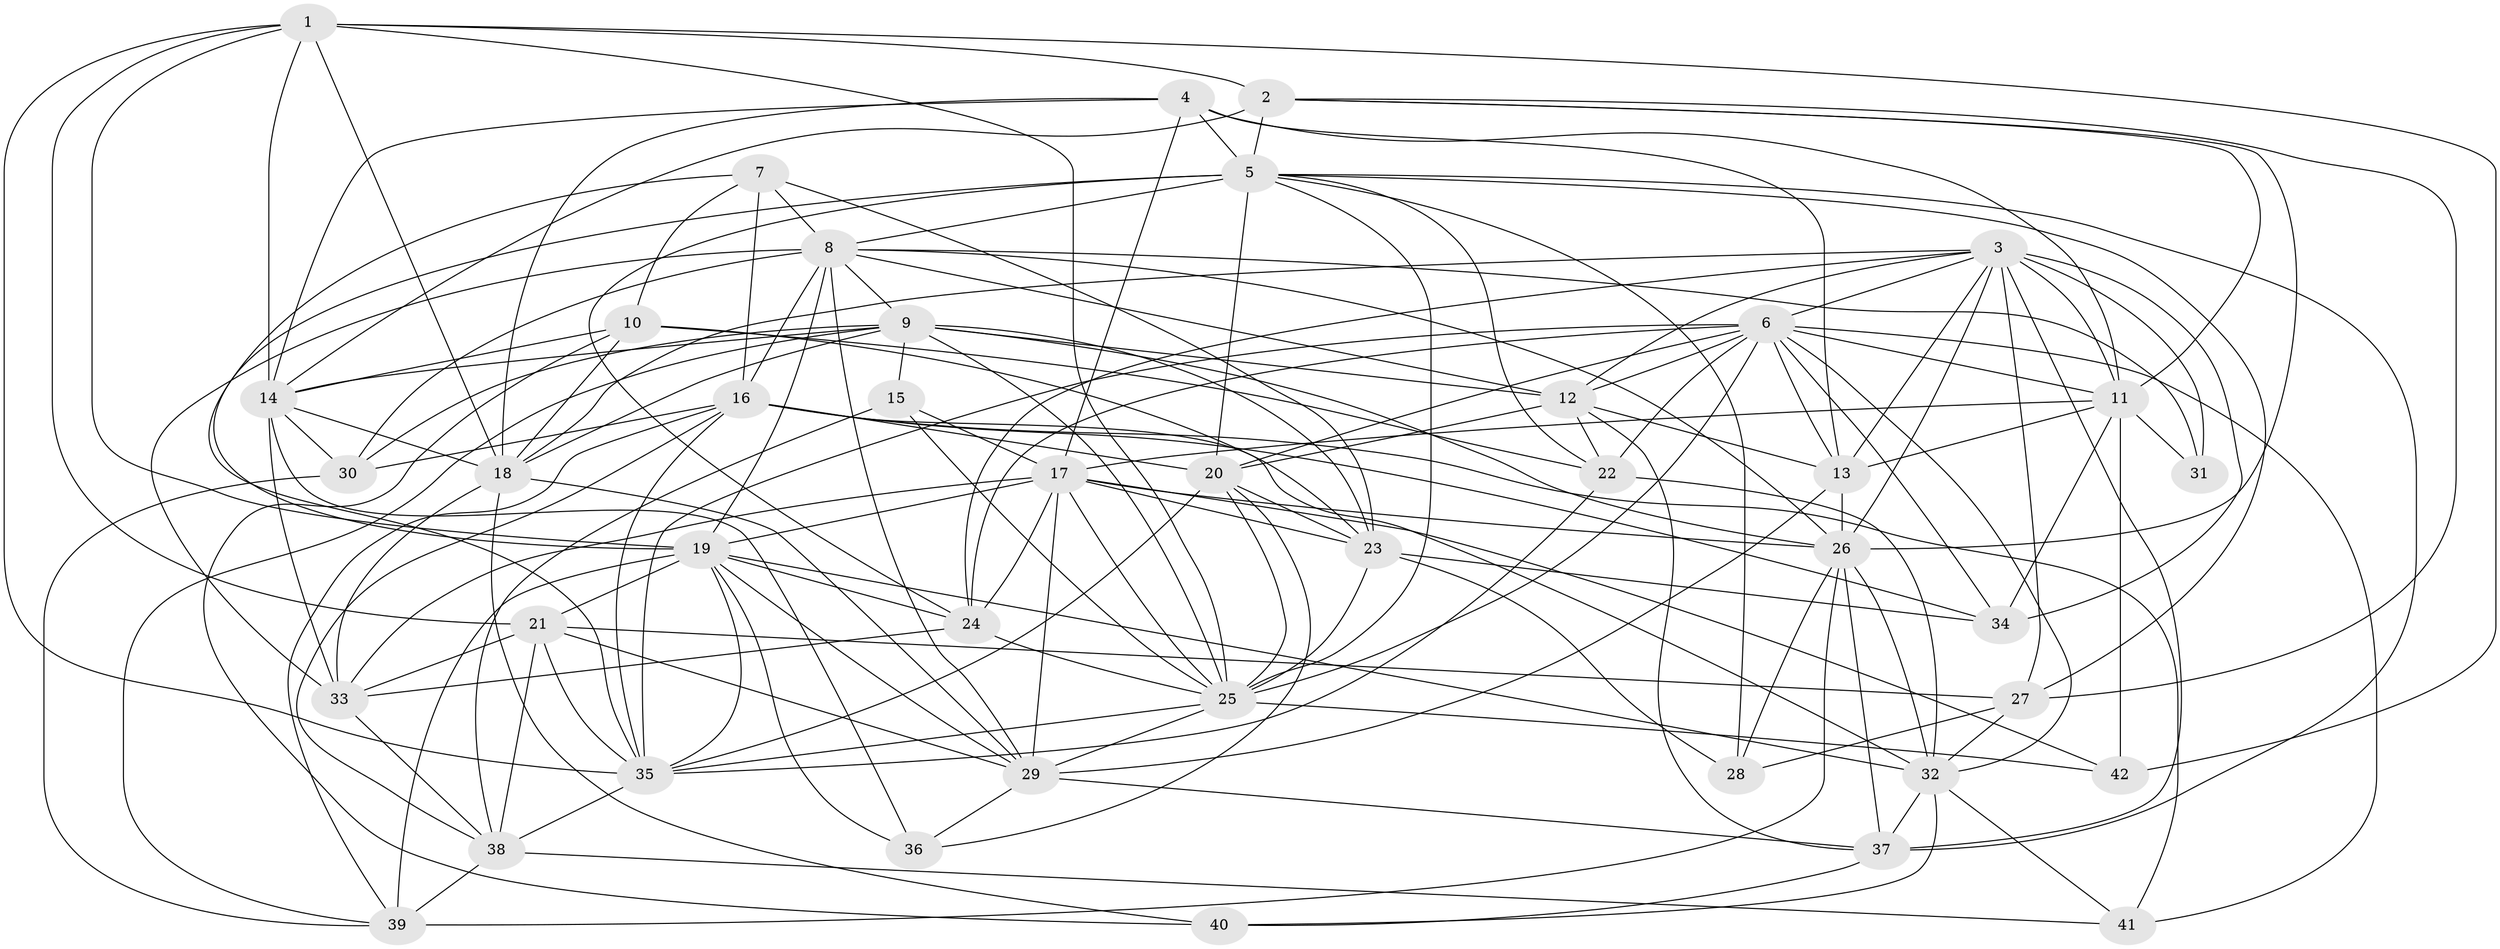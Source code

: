 // original degree distribution, {4: 1.0}
// Generated by graph-tools (version 1.1) at 2025/54/03/04/25 22:54:05]
// undirected, 42 vertices, 158 edges
graph export_dot {
  node [color=gray90,style=filled];
  1;
  2;
  3;
  4;
  5;
  6;
  7;
  8;
  9;
  10;
  11;
  12;
  13;
  14;
  15;
  16;
  17;
  18;
  19;
  20;
  21;
  22;
  23;
  24;
  25;
  26;
  27;
  28;
  29;
  30;
  31;
  32;
  33;
  34;
  35;
  36;
  37;
  38;
  39;
  40;
  41;
  42;
  1 -- 2 [weight=1.0];
  1 -- 14 [weight=3.0];
  1 -- 18 [weight=1.0];
  1 -- 19 [weight=1.0];
  1 -- 21 [weight=1.0];
  1 -- 25 [weight=1.0];
  1 -- 35 [weight=1.0];
  1 -- 42 [weight=3.0];
  2 -- 5 [weight=1.0];
  2 -- 11 [weight=1.0];
  2 -- 14 [weight=1.0];
  2 -- 26 [weight=1.0];
  2 -- 27 [weight=1.0];
  3 -- 6 [weight=1.0];
  3 -- 11 [weight=2.0];
  3 -- 12 [weight=1.0];
  3 -- 13 [weight=1.0];
  3 -- 18 [weight=1.0];
  3 -- 24 [weight=1.0];
  3 -- 26 [weight=1.0];
  3 -- 27 [weight=1.0];
  3 -- 31 [weight=1.0];
  3 -- 34 [weight=1.0];
  3 -- 37 [weight=1.0];
  4 -- 5 [weight=1.0];
  4 -- 11 [weight=1.0];
  4 -- 13 [weight=1.0];
  4 -- 14 [weight=1.0];
  4 -- 17 [weight=1.0];
  4 -- 18 [weight=1.0];
  5 -- 8 [weight=1.0];
  5 -- 20 [weight=1.0];
  5 -- 22 [weight=1.0];
  5 -- 24 [weight=2.0];
  5 -- 25 [weight=1.0];
  5 -- 27 [weight=1.0];
  5 -- 28 [weight=1.0];
  5 -- 35 [weight=1.0];
  5 -- 37 [weight=1.0];
  6 -- 11 [weight=1.0];
  6 -- 12 [weight=1.0];
  6 -- 13 [weight=1.0];
  6 -- 20 [weight=1.0];
  6 -- 22 [weight=1.0];
  6 -- 24 [weight=1.0];
  6 -- 25 [weight=1.0];
  6 -- 32 [weight=1.0];
  6 -- 34 [weight=1.0];
  6 -- 35 [weight=1.0];
  6 -- 41 [weight=1.0];
  7 -- 8 [weight=2.0];
  7 -- 10 [weight=1.0];
  7 -- 16 [weight=1.0];
  7 -- 19 [weight=1.0];
  7 -- 23 [weight=1.0];
  8 -- 9 [weight=1.0];
  8 -- 12 [weight=1.0];
  8 -- 16 [weight=1.0];
  8 -- 19 [weight=1.0];
  8 -- 26 [weight=1.0];
  8 -- 29 [weight=1.0];
  8 -- 30 [weight=1.0];
  8 -- 31 [weight=1.0];
  8 -- 33 [weight=1.0];
  9 -- 12 [weight=1.0];
  9 -- 14 [weight=2.0];
  9 -- 15 [weight=1.0];
  9 -- 18 [weight=1.0];
  9 -- 23 [weight=1.0];
  9 -- 25 [weight=1.0];
  9 -- 26 [weight=1.0];
  9 -- 30 [weight=2.0];
  9 -- 39 [weight=1.0];
  10 -- 14 [weight=1.0];
  10 -- 18 [weight=1.0];
  10 -- 22 [weight=1.0];
  10 -- 23 [weight=1.0];
  10 -- 40 [weight=1.0];
  11 -- 13 [weight=1.0];
  11 -- 17 [weight=1.0];
  11 -- 31 [weight=2.0];
  11 -- 34 [weight=2.0];
  11 -- 42 [weight=1.0];
  12 -- 13 [weight=1.0];
  12 -- 20 [weight=1.0];
  12 -- 22 [weight=1.0];
  12 -- 37 [weight=1.0];
  13 -- 26 [weight=2.0];
  13 -- 29 [weight=1.0];
  14 -- 18 [weight=1.0];
  14 -- 30 [weight=1.0];
  14 -- 33 [weight=1.0];
  14 -- 36 [weight=1.0];
  15 -- 17 [weight=1.0];
  15 -- 25 [weight=1.0];
  15 -- 38 [weight=1.0];
  16 -- 20 [weight=1.0];
  16 -- 30 [weight=1.0];
  16 -- 32 [weight=1.0];
  16 -- 34 [weight=1.0];
  16 -- 35 [weight=1.0];
  16 -- 38 [weight=1.0];
  16 -- 39 [weight=1.0];
  16 -- 41 [weight=1.0];
  17 -- 19 [weight=1.0];
  17 -- 23 [weight=1.0];
  17 -- 24 [weight=1.0];
  17 -- 25 [weight=1.0];
  17 -- 26 [weight=1.0];
  17 -- 29 [weight=2.0];
  17 -- 33 [weight=1.0];
  17 -- 42 [weight=1.0];
  18 -- 29 [weight=1.0];
  18 -- 33 [weight=2.0];
  18 -- 40 [weight=1.0];
  19 -- 21 [weight=1.0];
  19 -- 24 [weight=1.0];
  19 -- 29 [weight=1.0];
  19 -- 32 [weight=1.0];
  19 -- 35 [weight=1.0];
  19 -- 36 [weight=1.0];
  19 -- 39 [weight=2.0];
  20 -- 23 [weight=1.0];
  20 -- 25 [weight=1.0];
  20 -- 35 [weight=1.0];
  20 -- 36 [weight=1.0];
  21 -- 27 [weight=1.0];
  21 -- 29 [weight=1.0];
  21 -- 33 [weight=1.0];
  21 -- 35 [weight=3.0];
  21 -- 38 [weight=2.0];
  22 -- 32 [weight=1.0];
  22 -- 35 [weight=1.0];
  23 -- 25 [weight=1.0];
  23 -- 28 [weight=1.0];
  23 -- 34 [weight=1.0];
  24 -- 25 [weight=1.0];
  24 -- 33 [weight=1.0];
  25 -- 29 [weight=1.0];
  25 -- 35 [weight=1.0];
  25 -- 42 [weight=1.0];
  26 -- 28 [weight=1.0];
  26 -- 32 [weight=1.0];
  26 -- 37 [weight=1.0];
  26 -- 39 [weight=2.0];
  27 -- 28 [weight=1.0];
  27 -- 32 [weight=1.0];
  29 -- 36 [weight=1.0];
  29 -- 37 [weight=1.0];
  30 -- 39 [weight=1.0];
  32 -- 37 [weight=2.0];
  32 -- 40 [weight=1.0];
  32 -- 41 [weight=1.0];
  33 -- 38 [weight=1.0];
  35 -- 38 [weight=1.0];
  37 -- 40 [weight=1.0];
  38 -- 39 [weight=1.0];
  38 -- 41 [weight=1.0];
}
